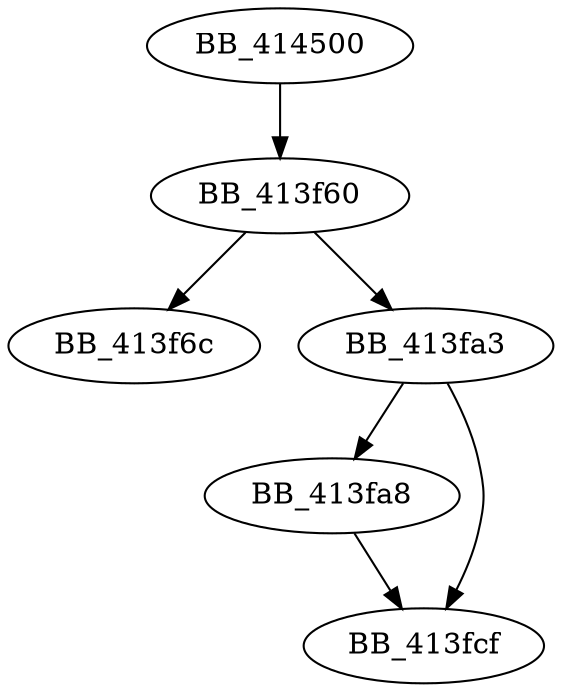 DiGraph sub_414500{
BB_413f60->BB_413f6c
BB_413f60->BB_413fa3
BB_413fa3->BB_413fa8
BB_413fa3->BB_413fcf
BB_413fa8->BB_413fcf
BB_414500->BB_413f60
}
